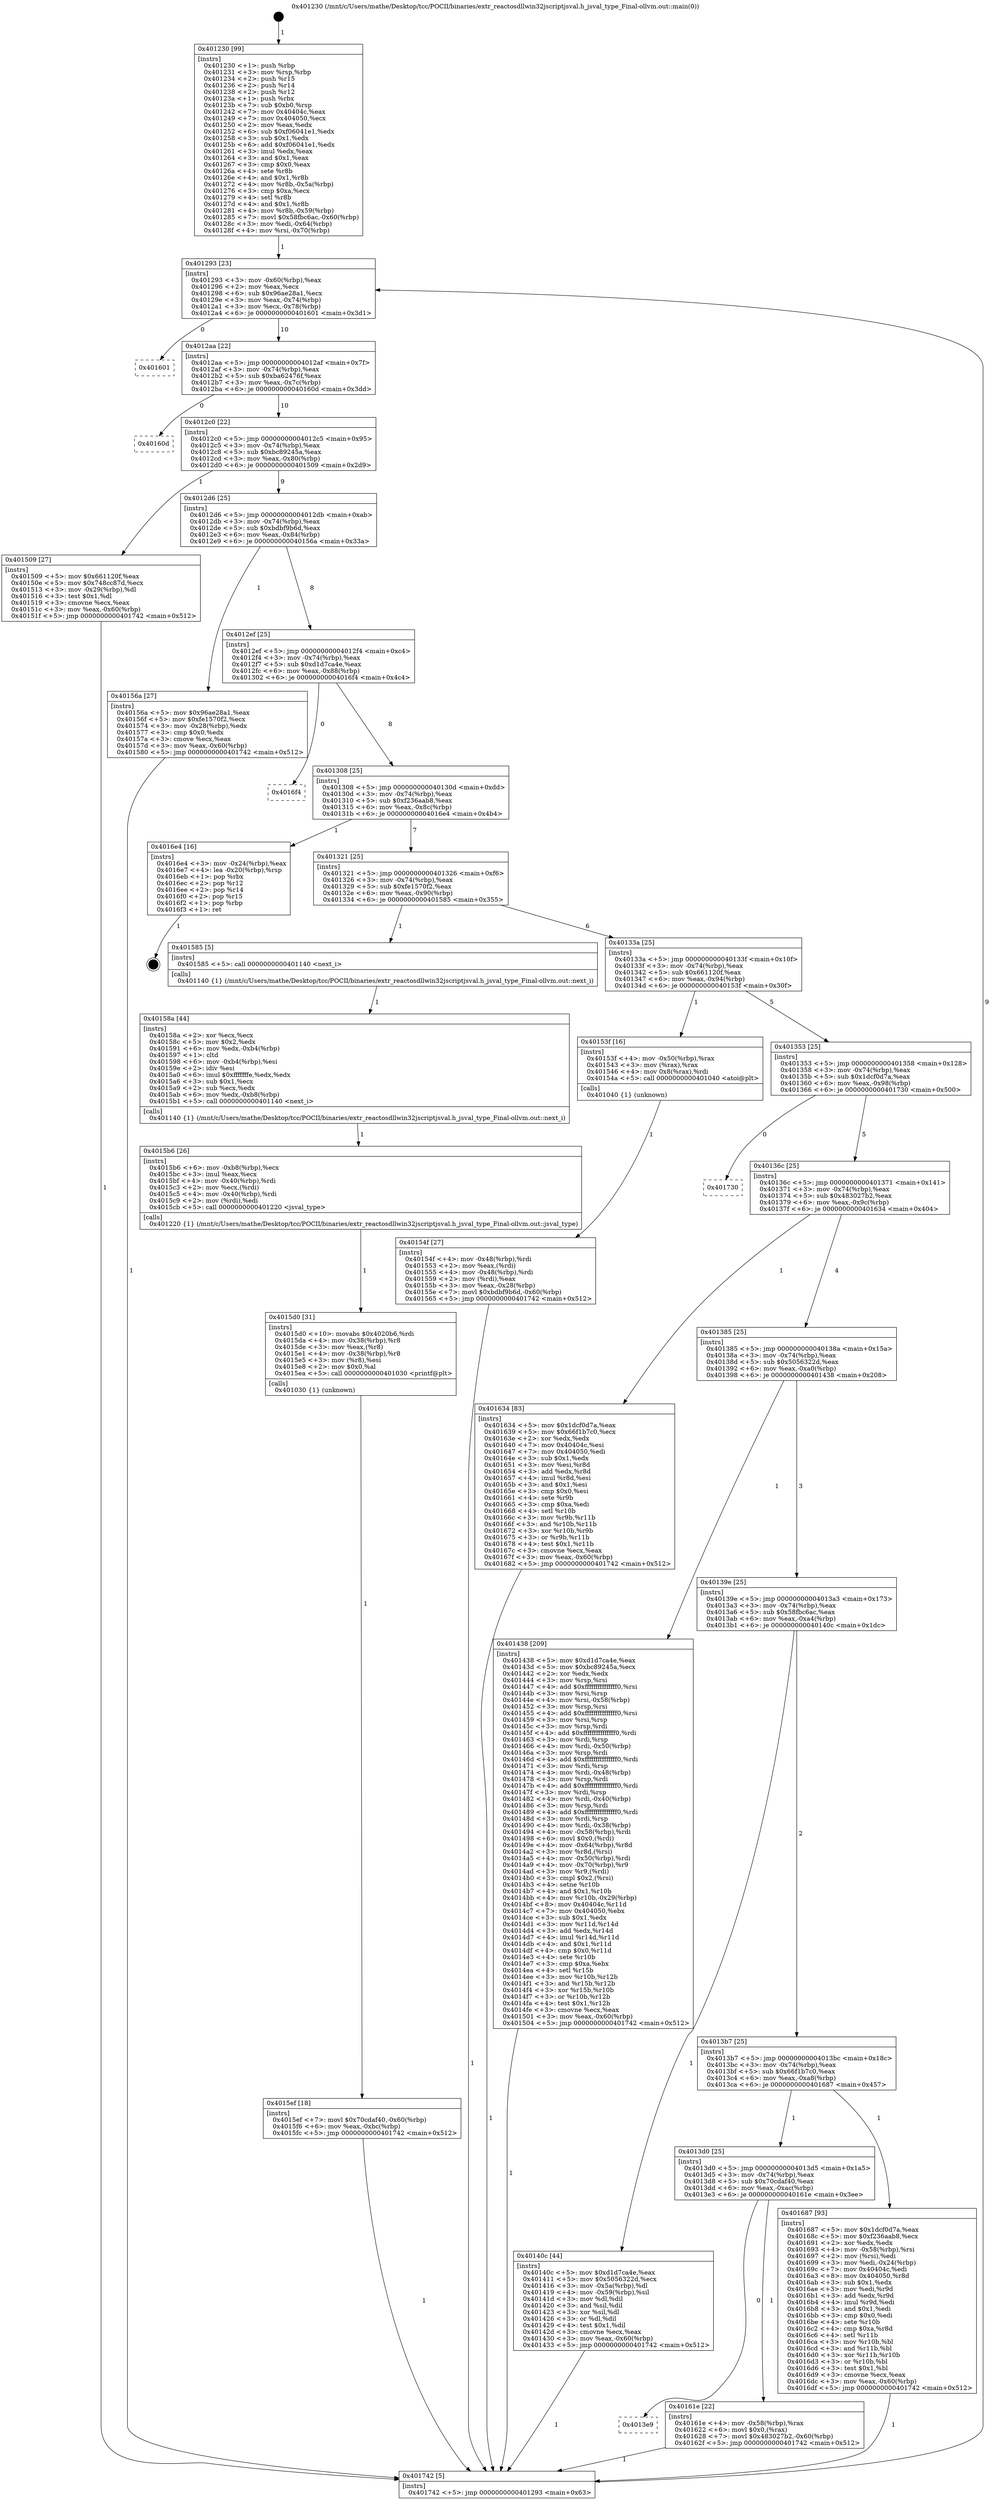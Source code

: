 digraph "0x401230" {
  label = "0x401230 (/mnt/c/Users/mathe/Desktop/tcc/POCII/binaries/extr_reactosdllwin32jscriptjsval.h_jsval_type_Final-ollvm.out::main(0))"
  labelloc = "t"
  node[shape=record]

  Entry [label="",width=0.3,height=0.3,shape=circle,fillcolor=black,style=filled]
  "0x401293" [label="{
     0x401293 [23]\l
     | [instrs]\l
     &nbsp;&nbsp;0x401293 \<+3\>: mov -0x60(%rbp),%eax\l
     &nbsp;&nbsp;0x401296 \<+2\>: mov %eax,%ecx\l
     &nbsp;&nbsp;0x401298 \<+6\>: sub $0x96ae28a1,%ecx\l
     &nbsp;&nbsp;0x40129e \<+3\>: mov %eax,-0x74(%rbp)\l
     &nbsp;&nbsp;0x4012a1 \<+3\>: mov %ecx,-0x78(%rbp)\l
     &nbsp;&nbsp;0x4012a4 \<+6\>: je 0000000000401601 \<main+0x3d1\>\l
  }"]
  "0x401601" [label="{
     0x401601\l
  }", style=dashed]
  "0x4012aa" [label="{
     0x4012aa [22]\l
     | [instrs]\l
     &nbsp;&nbsp;0x4012aa \<+5\>: jmp 00000000004012af \<main+0x7f\>\l
     &nbsp;&nbsp;0x4012af \<+3\>: mov -0x74(%rbp),%eax\l
     &nbsp;&nbsp;0x4012b2 \<+5\>: sub $0xba62476f,%eax\l
     &nbsp;&nbsp;0x4012b7 \<+3\>: mov %eax,-0x7c(%rbp)\l
     &nbsp;&nbsp;0x4012ba \<+6\>: je 000000000040160d \<main+0x3dd\>\l
  }"]
  Exit [label="",width=0.3,height=0.3,shape=circle,fillcolor=black,style=filled,peripheries=2]
  "0x40160d" [label="{
     0x40160d\l
  }", style=dashed]
  "0x4012c0" [label="{
     0x4012c0 [22]\l
     | [instrs]\l
     &nbsp;&nbsp;0x4012c0 \<+5\>: jmp 00000000004012c5 \<main+0x95\>\l
     &nbsp;&nbsp;0x4012c5 \<+3\>: mov -0x74(%rbp),%eax\l
     &nbsp;&nbsp;0x4012c8 \<+5\>: sub $0xbc89245a,%eax\l
     &nbsp;&nbsp;0x4012cd \<+3\>: mov %eax,-0x80(%rbp)\l
     &nbsp;&nbsp;0x4012d0 \<+6\>: je 0000000000401509 \<main+0x2d9\>\l
  }"]
  "0x4013e9" [label="{
     0x4013e9\l
  }", style=dashed]
  "0x401509" [label="{
     0x401509 [27]\l
     | [instrs]\l
     &nbsp;&nbsp;0x401509 \<+5\>: mov $0x661120f,%eax\l
     &nbsp;&nbsp;0x40150e \<+5\>: mov $0x748cc87d,%ecx\l
     &nbsp;&nbsp;0x401513 \<+3\>: mov -0x29(%rbp),%dl\l
     &nbsp;&nbsp;0x401516 \<+3\>: test $0x1,%dl\l
     &nbsp;&nbsp;0x401519 \<+3\>: cmovne %ecx,%eax\l
     &nbsp;&nbsp;0x40151c \<+3\>: mov %eax,-0x60(%rbp)\l
     &nbsp;&nbsp;0x40151f \<+5\>: jmp 0000000000401742 \<main+0x512\>\l
  }"]
  "0x4012d6" [label="{
     0x4012d6 [25]\l
     | [instrs]\l
     &nbsp;&nbsp;0x4012d6 \<+5\>: jmp 00000000004012db \<main+0xab\>\l
     &nbsp;&nbsp;0x4012db \<+3\>: mov -0x74(%rbp),%eax\l
     &nbsp;&nbsp;0x4012de \<+5\>: sub $0xbdbf9b6d,%eax\l
     &nbsp;&nbsp;0x4012e3 \<+6\>: mov %eax,-0x84(%rbp)\l
     &nbsp;&nbsp;0x4012e9 \<+6\>: je 000000000040156a \<main+0x33a\>\l
  }"]
  "0x40161e" [label="{
     0x40161e [22]\l
     | [instrs]\l
     &nbsp;&nbsp;0x40161e \<+4\>: mov -0x58(%rbp),%rax\l
     &nbsp;&nbsp;0x401622 \<+6\>: movl $0x0,(%rax)\l
     &nbsp;&nbsp;0x401628 \<+7\>: movl $0x483027b2,-0x60(%rbp)\l
     &nbsp;&nbsp;0x40162f \<+5\>: jmp 0000000000401742 \<main+0x512\>\l
  }"]
  "0x40156a" [label="{
     0x40156a [27]\l
     | [instrs]\l
     &nbsp;&nbsp;0x40156a \<+5\>: mov $0x96ae28a1,%eax\l
     &nbsp;&nbsp;0x40156f \<+5\>: mov $0xfe1570f2,%ecx\l
     &nbsp;&nbsp;0x401574 \<+3\>: mov -0x28(%rbp),%edx\l
     &nbsp;&nbsp;0x401577 \<+3\>: cmp $0x0,%edx\l
     &nbsp;&nbsp;0x40157a \<+3\>: cmove %ecx,%eax\l
     &nbsp;&nbsp;0x40157d \<+3\>: mov %eax,-0x60(%rbp)\l
     &nbsp;&nbsp;0x401580 \<+5\>: jmp 0000000000401742 \<main+0x512\>\l
  }"]
  "0x4012ef" [label="{
     0x4012ef [25]\l
     | [instrs]\l
     &nbsp;&nbsp;0x4012ef \<+5\>: jmp 00000000004012f4 \<main+0xc4\>\l
     &nbsp;&nbsp;0x4012f4 \<+3\>: mov -0x74(%rbp),%eax\l
     &nbsp;&nbsp;0x4012f7 \<+5\>: sub $0xd1d7ca4e,%eax\l
     &nbsp;&nbsp;0x4012fc \<+6\>: mov %eax,-0x88(%rbp)\l
     &nbsp;&nbsp;0x401302 \<+6\>: je 00000000004016f4 \<main+0x4c4\>\l
  }"]
  "0x4013d0" [label="{
     0x4013d0 [25]\l
     | [instrs]\l
     &nbsp;&nbsp;0x4013d0 \<+5\>: jmp 00000000004013d5 \<main+0x1a5\>\l
     &nbsp;&nbsp;0x4013d5 \<+3\>: mov -0x74(%rbp),%eax\l
     &nbsp;&nbsp;0x4013d8 \<+5\>: sub $0x70cdaf40,%eax\l
     &nbsp;&nbsp;0x4013dd \<+6\>: mov %eax,-0xac(%rbp)\l
     &nbsp;&nbsp;0x4013e3 \<+6\>: je 000000000040161e \<main+0x3ee\>\l
  }"]
  "0x4016f4" [label="{
     0x4016f4\l
  }", style=dashed]
  "0x401308" [label="{
     0x401308 [25]\l
     | [instrs]\l
     &nbsp;&nbsp;0x401308 \<+5\>: jmp 000000000040130d \<main+0xdd\>\l
     &nbsp;&nbsp;0x40130d \<+3\>: mov -0x74(%rbp),%eax\l
     &nbsp;&nbsp;0x401310 \<+5\>: sub $0xf236aab8,%eax\l
     &nbsp;&nbsp;0x401315 \<+6\>: mov %eax,-0x8c(%rbp)\l
     &nbsp;&nbsp;0x40131b \<+6\>: je 00000000004016e4 \<main+0x4b4\>\l
  }"]
  "0x401687" [label="{
     0x401687 [93]\l
     | [instrs]\l
     &nbsp;&nbsp;0x401687 \<+5\>: mov $0x1dcf0d7a,%eax\l
     &nbsp;&nbsp;0x40168c \<+5\>: mov $0xf236aab8,%ecx\l
     &nbsp;&nbsp;0x401691 \<+2\>: xor %edx,%edx\l
     &nbsp;&nbsp;0x401693 \<+4\>: mov -0x58(%rbp),%rsi\l
     &nbsp;&nbsp;0x401697 \<+2\>: mov (%rsi),%edi\l
     &nbsp;&nbsp;0x401699 \<+3\>: mov %edi,-0x24(%rbp)\l
     &nbsp;&nbsp;0x40169c \<+7\>: mov 0x40404c,%edi\l
     &nbsp;&nbsp;0x4016a3 \<+8\>: mov 0x404050,%r8d\l
     &nbsp;&nbsp;0x4016ab \<+3\>: sub $0x1,%edx\l
     &nbsp;&nbsp;0x4016ae \<+3\>: mov %edi,%r9d\l
     &nbsp;&nbsp;0x4016b1 \<+3\>: add %edx,%r9d\l
     &nbsp;&nbsp;0x4016b4 \<+4\>: imul %r9d,%edi\l
     &nbsp;&nbsp;0x4016b8 \<+3\>: and $0x1,%edi\l
     &nbsp;&nbsp;0x4016bb \<+3\>: cmp $0x0,%edi\l
     &nbsp;&nbsp;0x4016be \<+4\>: sete %r10b\l
     &nbsp;&nbsp;0x4016c2 \<+4\>: cmp $0xa,%r8d\l
     &nbsp;&nbsp;0x4016c6 \<+4\>: setl %r11b\l
     &nbsp;&nbsp;0x4016ca \<+3\>: mov %r10b,%bl\l
     &nbsp;&nbsp;0x4016cd \<+3\>: and %r11b,%bl\l
     &nbsp;&nbsp;0x4016d0 \<+3\>: xor %r11b,%r10b\l
     &nbsp;&nbsp;0x4016d3 \<+3\>: or %r10b,%bl\l
     &nbsp;&nbsp;0x4016d6 \<+3\>: test $0x1,%bl\l
     &nbsp;&nbsp;0x4016d9 \<+3\>: cmovne %ecx,%eax\l
     &nbsp;&nbsp;0x4016dc \<+3\>: mov %eax,-0x60(%rbp)\l
     &nbsp;&nbsp;0x4016df \<+5\>: jmp 0000000000401742 \<main+0x512\>\l
  }"]
  "0x4016e4" [label="{
     0x4016e4 [16]\l
     | [instrs]\l
     &nbsp;&nbsp;0x4016e4 \<+3\>: mov -0x24(%rbp),%eax\l
     &nbsp;&nbsp;0x4016e7 \<+4\>: lea -0x20(%rbp),%rsp\l
     &nbsp;&nbsp;0x4016eb \<+1\>: pop %rbx\l
     &nbsp;&nbsp;0x4016ec \<+2\>: pop %r12\l
     &nbsp;&nbsp;0x4016ee \<+2\>: pop %r14\l
     &nbsp;&nbsp;0x4016f0 \<+2\>: pop %r15\l
     &nbsp;&nbsp;0x4016f2 \<+1\>: pop %rbp\l
     &nbsp;&nbsp;0x4016f3 \<+1\>: ret\l
  }"]
  "0x401321" [label="{
     0x401321 [25]\l
     | [instrs]\l
     &nbsp;&nbsp;0x401321 \<+5\>: jmp 0000000000401326 \<main+0xf6\>\l
     &nbsp;&nbsp;0x401326 \<+3\>: mov -0x74(%rbp),%eax\l
     &nbsp;&nbsp;0x401329 \<+5\>: sub $0xfe1570f2,%eax\l
     &nbsp;&nbsp;0x40132e \<+6\>: mov %eax,-0x90(%rbp)\l
     &nbsp;&nbsp;0x401334 \<+6\>: je 0000000000401585 \<main+0x355\>\l
  }"]
  "0x4015ef" [label="{
     0x4015ef [18]\l
     | [instrs]\l
     &nbsp;&nbsp;0x4015ef \<+7\>: movl $0x70cdaf40,-0x60(%rbp)\l
     &nbsp;&nbsp;0x4015f6 \<+6\>: mov %eax,-0xbc(%rbp)\l
     &nbsp;&nbsp;0x4015fc \<+5\>: jmp 0000000000401742 \<main+0x512\>\l
  }"]
  "0x401585" [label="{
     0x401585 [5]\l
     | [instrs]\l
     &nbsp;&nbsp;0x401585 \<+5\>: call 0000000000401140 \<next_i\>\l
     | [calls]\l
     &nbsp;&nbsp;0x401140 \{1\} (/mnt/c/Users/mathe/Desktop/tcc/POCII/binaries/extr_reactosdllwin32jscriptjsval.h_jsval_type_Final-ollvm.out::next_i)\l
  }"]
  "0x40133a" [label="{
     0x40133a [25]\l
     | [instrs]\l
     &nbsp;&nbsp;0x40133a \<+5\>: jmp 000000000040133f \<main+0x10f\>\l
     &nbsp;&nbsp;0x40133f \<+3\>: mov -0x74(%rbp),%eax\l
     &nbsp;&nbsp;0x401342 \<+5\>: sub $0x661120f,%eax\l
     &nbsp;&nbsp;0x401347 \<+6\>: mov %eax,-0x94(%rbp)\l
     &nbsp;&nbsp;0x40134d \<+6\>: je 000000000040153f \<main+0x30f\>\l
  }"]
  "0x4015d0" [label="{
     0x4015d0 [31]\l
     | [instrs]\l
     &nbsp;&nbsp;0x4015d0 \<+10\>: movabs $0x4020b6,%rdi\l
     &nbsp;&nbsp;0x4015da \<+4\>: mov -0x38(%rbp),%r8\l
     &nbsp;&nbsp;0x4015de \<+3\>: mov %eax,(%r8)\l
     &nbsp;&nbsp;0x4015e1 \<+4\>: mov -0x38(%rbp),%r8\l
     &nbsp;&nbsp;0x4015e5 \<+3\>: mov (%r8),%esi\l
     &nbsp;&nbsp;0x4015e8 \<+2\>: mov $0x0,%al\l
     &nbsp;&nbsp;0x4015ea \<+5\>: call 0000000000401030 \<printf@plt\>\l
     | [calls]\l
     &nbsp;&nbsp;0x401030 \{1\} (unknown)\l
  }"]
  "0x40153f" [label="{
     0x40153f [16]\l
     | [instrs]\l
     &nbsp;&nbsp;0x40153f \<+4\>: mov -0x50(%rbp),%rax\l
     &nbsp;&nbsp;0x401543 \<+3\>: mov (%rax),%rax\l
     &nbsp;&nbsp;0x401546 \<+4\>: mov 0x8(%rax),%rdi\l
     &nbsp;&nbsp;0x40154a \<+5\>: call 0000000000401040 \<atoi@plt\>\l
     | [calls]\l
     &nbsp;&nbsp;0x401040 \{1\} (unknown)\l
  }"]
  "0x401353" [label="{
     0x401353 [25]\l
     | [instrs]\l
     &nbsp;&nbsp;0x401353 \<+5\>: jmp 0000000000401358 \<main+0x128\>\l
     &nbsp;&nbsp;0x401358 \<+3\>: mov -0x74(%rbp),%eax\l
     &nbsp;&nbsp;0x40135b \<+5\>: sub $0x1dcf0d7a,%eax\l
     &nbsp;&nbsp;0x401360 \<+6\>: mov %eax,-0x98(%rbp)\l
     &nbsp;&nbsp;0x401366 \<+6\>: je 0000000000401730 \<main+0x500\>\l
  }"]
  "0x4015b6" [label="{
     0x4015b6 [26]\l
     | [instrs]\l
     &nbsp;&nbsp;0x4015b6 \<+6\>: mov -0xb8(%rbp),%ecx\l
     &nbsp;&nbsp;0x4015bc \<+3\>: imul %eax,%ecx\l
     &nbsp;&nbsp;0x4015bf \<+4\>: mov -0x40(%rbp),%rdi\l
     &nbsp;&nbsp;0x4015c3 \<+2\>: mov %ecx,(%rdi)\l
     &nbsp;&nbsp;0x4015c5 \<+4\>: mov -0x40(%rbp),%rdi\l
     &nbsp;&nbsp;0x4015c9 \<+2\>: mov (%rdi),%edi\l
     &nbsp;&nbsp;0x4015cb \<+5\>: call 0000000000401220 \<jsval_type\>\l
     | [calls]\l
     &nbsp;&nbsp;0x401220 \{1\} (/mnt/c/Users/mathe/Desktop/tcc/POCII/binaries/extr_reactosdllwin32jscriptjsval.h_jsval_type_Final-ollvm.out::jsval_type)\l
  }"]
  "0x401730" [label="{
     0x401730\l
  }", style=dashed]
  "0x40136c" [label="{
     0x40136c [25]\l
     | [instrs]\l
     &nbsp;&nbsp;0x40136c \<+5\>: jmp 0000000000401371 \<main+0x141\>\l
     &nbsp;&nbsp;0x401371 \<+3\>: mov -0x74(%rbp),%eax\l
     &nbsp;&nbsp;0x401374 \<+5\>: sub $0x483027b2,%eax\l
     &nbsp;&nbsp;0x401379 \<+6\>: mov %eax,-0x9c(%rbp)\l
     &nbsp;&nbsp;0x40137f \<+6\>: je 0000000000401634 \<main+0x404\>\l
  }"]
  "0x40158a" [label="{
     0x40158a [44]\l
     | [instrs]\l
     &nbsp;&nbsp;0x40158a \<+2\>: xor %ecx,%ecx\l
     &nbsp;&nbsp;0x40158c \<+5\>: mov $0x2,%edx\l
     &nbsp;&nbsp;0x401591 \<+6\>: mov %edx,-0xb4(%rbp)\l
     &nbsp;&nbsp;0x401597 \<+1\>: cltd\l
     &nbsp;&nbsp;0x401598 \<+6\>: mov -0xb4(%rbp),%esi\l
     &nbsp;&nbsp;0x40159e \<+2\>: idiv %esi\l
     &nbsp;&nbsp;0x4015a0 \<+6\>: imul $0xfffffffe,%edx,%edx\l
     &nbsp;&nbsp;0x4015a6 \<+3\>: sub $0x1,%ecx\l
     &nbsp;&nbsp;0x4015a9 \<+2\>: sub %ecx,%edx\l
     &nbsp;&nbsp;0x4015ab \<+6\>: mov %edx,-0xb8(%rbp)\l
     &nbsp;&nbsp;0x4015b1 \<+5\>: call 0000000000401140 \<next_i\>\l
     | [calls]\l
     &nbsp;&nbsp;0x401140 \{1\} (/mnt/c/Users/mathe/Desktop/tcc/POCII/binaries/extr_reactosdllwin32jscriptjsval.h_jsval_type_Final-ollvm.out::next_i)\l
  }"]
  "0x401634" [label="{
     0x401634 [83]\l
     | [instrs]\l
     &nbsp;&nbsp;0x401634 \<+5\>: mov $0x1dcf0d7a,%eax\l
     &nbsp;&nbsp;0x401639 \<+5\>: mov $0x66f1b7c0,%ecx\l
     &nbsp;&nbsp;0x40163e \<+2\>: xor %edx,%edx\l
     &nbsp;&nbsp;0x401640 \<+7\>: mov 0x40404c,%esi\l
     &nbsp;&nbsp;0x401647 \<+7\>: mov 0x404050,%edi\l
     &nbsp;&nbsp;0x40164e \<+3\>: sub $0x1,%edx\l
     &nbsp;&nbsp;0x401651 \<+3\>: mov %esi,%r8d\l
     &nbsp;&nbsp;0x401654 \<+3\>: add %edx,%r8d\l
     &nbsp;&nbsp;0x401657 \<+4\>: imul %r8d,%esi\l
     &nbsp;&nbsp;0x40165b \<+3\>: and $0x1,%esi\l
     &nbsp;&nbsp;0x40165e \<+3\>: cmp $0x0,%esi\l
     &nbsp;&nbsp;0x401661 \<+4\>: sete %r9b\l
     &nbsp;&nbsp;0x401665 \<+3\>: cmp $0xa,%edi\l
     &nbsp;&nbsp;0x401668 \<+4\>: setl %r10b\l
     &nbsp;&nbsp;0x40166c \<+3\>: mov %r9b,%r11b\l
     &nbsp;&nbsp;0x40166f \<+3\>: and %r10b,%r11b\l
     &nbsp;&nbsp;0x401672 \<+3\>: xor %r10b,%r9b\l
     &nbsp;&nbsp;0x401675 \<+3\>: or %r9b,%r11b\l
     &nbsp;&nbsp;0x401678 \<+4\>: test $0x1,%r11b\l
     &nbsp;&nbsp;0x40167c \<+3\>: cmovne %ecx,%eax\l
     &nbsp;&nbsp;0x40167f \<+3\>: mov %eax,-0x60(%rbp)\l
     &nbsp;&nbsp;0x401682 \<+5\>: jmp 0000000000401742 \<main+0x512\>\l
  }"]
  "0x401385" [label="{
     0x401385 [25]\l
     | [instrs]\l
     &nbsp;&nbsp;0x401385 \<+5\>: jmp 000000000040138a \<main+0x15a\>\l
     &nbsp;&nbsp;0x40138a \<+3\>: mov -0x74(%rbp),%eax\l
     &nbsp;&nbsp;0x40138d \<+5\>: sub $0x5056322d,%eax\l
     &nbsp;&nbsp;0x401392 \<+6\>: mov %eax,-0xa0(%rbp)\l
     &nbsp;&nbsp;0x401398 \<+6\>: je 0000000000401438 \<main+0x208\>\l
  }"]
  "0x40154f" [label="{
     0x40154f [27]\l
     | [instrs]\l
     &nbsp;&nbsp;0x40154f \<+4\>: mov -0x48(%rbp),%rdi\l
     &nbsp;&nbsp;0x401553 \<+2\>: mov %eax,(%rdi)\l
     &nbsp;&nbsp;0x401555 \<+4\>: mov -0x48(%rbp),%rdi\l
     &nbsp;&nbsp;0x401559 \<+2\>: mov (%rdi),%eax\l
     &nbsp;&nbsp;0x40155b \<+3\>: mov %eax,-0x28(%rbp)\l
     &nbsp;&nbsp;0x40155e \<+7\>: movl $0xbdbf9b6d,-0x60(%rbp)\l
     &nbsp;&nbsp;0x401565 \<+5\>: jmp 0000000000401742 \<main+0x512\>\l
  }"]
  "0x401438" [label="{
     0x401438 [209]\l
     | [instrs]\l
     &nbsp;&nbsp;0x401438 \<+5\>: mov $0xd1d7ca4e,%eax\l
     &nbsp;&nbsp;0x40143d \<+5\>: mov $0xbc89245a,%ecx\l
     &nbsp;&nbsp;0x401442 \<+2\>: xor %edx,%edx\l
     &nbsp;&nbsp;0x401444 \<+3\>: mov %rsp,%rsi\l
     &nbsp;&nbsp;0x401447 \<+4\>: add $0xfffffffffffffff0,%rsi\l
     &nbsp;&nbsp;0x40144b \<+3\>: mov %rsi,%rsp\l
     &nbsp;&nbsp;0x40144e \<+4\>: mov %rsi,-0x58(%rbp)\l
     &nbsp;&nbsp;0x401452 \<+3\>: mov %rsp,%rsi\l
     &nbsp;&nbsp;0x401455 \<+4\>: add $0xfffffffffffffff0,%rsi\l
     &nbsp;&nbsp;0x401459 \<+3\>: mov %rsi,%rsp\l
     &nbsp;&nbsp;0x40145c \<+3\>: mov %rsp,%rdi\l
     &nbsp;&nbsp;0x40145f \<+4\>: add $0xfffffffffffffff0,%rdi\l
     &nbsp;&nbsp;0x401463 \<+3\>: mov %rdi,%rsp\l
     &nbsp;&nbsp;0x401466 \<+4\>: mov %rdi,-0x50(%rbp)\l
     &nbsp;&nbsp;0x40146a \<+3\>: mov %rsp,%rdi\l
     &nbsp;&nbsp;0x40146d \<+4\>: add $0xfffffffffffffff0,%rdi\l
     &nbsp;&nbsp;0x401471 \<+3\>: mov %rdi,%rsp\l
     &nbsp;&nbsp;0x401474 \<+4\>: mov %rdi,-0x48(%rbp)\l
     &nbsp;&nbsp;0x401478 \<+3\>: mov %rsp,%rdi\l
     &nbsp;&nbsp;0x40147b \<+4\>: add $0xfffffffffffffff0,%rdi\l
     &nbsp;&nbsp;0x40147f \<+3\>: mov %rdi,%rsp\l
     &nbsp;&nbsp;0x401482 \<+4\>: mov %rdi,-0x40(%rbp)\l
     &nbsp;&nbsp;0x401486 \<+3\>: mov %rsp,%rdi\l
     &nbsp;&nbsp;0x401489 \<+4\>: add $0xfffffffffffffff0,%rdi\l
     &nbsp;&nbsp;0x40148d \<+3\>: mov %rdi,%rsp\l
     &nbsp;&nbsp;0x401490 \<+4\>: mov %rdi,-0x38(%rbp)\l
     &nbsp;&nbsp;0x401494 \<+4\>: mov -0x58(%rbp),%rdi\l
     &nbsp;&nbsp;0x401498 \<+6\>: movl $0x0,(%rdi)\l
     &nbsp;&nbsp;0x40149e \<+4\>: mov -0x64(%rbp),%r8d\l
     &nbsp;&nbsp;0x4014a2 \<+3\>: mov %r8d,(%rsi)\l
     &nbsp;&nbsp;0x4014a5 \<+4\>: mov -0x50(%rbp),%rdi\l
     &nbsp;&nbsp;0x4014a9 \<+4\>: mov -0x70(%rbp),%r9\l
     &nbsp;&nbsp;0x4014ad \<+3\>: mov %r9,(%rdi)\l
     &nbsp;&nbsp;0x4014b0 \<+3\>: cmpl $0x2,(%rsi)\l
     &nbsp;&nbsp;0x4014b3 \<+4\>: setne %r10b\l
     &nbsp;&nbsp;0x4014b7 \<+4\>: and $0x1,%r10b\l
     &nbsp;&nbsp;0x4014bb \<+4\>: mov %r10b,-0x29(%rbp)\l
     &nbsp;&nbsp;0x4014bf \<+8\>: mov 0x40404c,%r11d\l
     &nbsp;&nbsp;0x4014c7 \<+7\>: mov 0x404050,%ebx\l
     &nbsp;&nbsp;0x4014ce \<+3\>: sub $0x1,%edx\l
     &nbsp;&nbsp;0x4014d1 \<+3\>: mov %r11d,%r14d\l
     &nbsp;&nbsp;0x4014d4 \<+3\>: add %edx,%r14d\l
     &nbsp;&nbsp;0x4014d7 \<+4\>: imul %r14d,%r11d\l
     &nbsp;&nbsp;0x4014db \<+4\>: and $0x1,%r11d\l
     &nbsp;&nbsp;0x4014df \<+4\>: cmp $0x0,%r11d\l
     &nbsp;&nbsp;0x4014e3 \<+4\>: sete %r10b\l
     &nbsp;&nbsp;0x4014e7 \<+3\>: cmp $0xa,%ebx\l
     &nbsp;&nbsp;0x4014ea \<+4\>: setl %r15b\l
     &nbsp;&nbsp;0x4014ee \<+3\>: mov %r10b,%r12b\l
     &nbsp;&nbsp;0x4014f1 \<+3\>: and %r15b,%r12b\l
     &nbsp;&nbsp;0x4014f4 \<+3\>: xor %r15b,%r10b\l
     &nbsp;&nbsp;0x4014f7 \<+3\>: or %r10b,%r12b\l
     &nbsp;&nbsp;0x4014fa \<+4\>: test $0x1,%r12b\l
     &nbsp;&nbsp;0x4014fe \<+3\>: cmovne %ecx,%eax\l
     &nbsp;&nbsp;0x401501 \<+3\>: mov %eax,-0x60(%rbp)\l
     &nbsp;&nbsp;0x401504 \<+5\>: jmp 0000000000401742 \<main+0x512\>\l
  }"]
  "0x40139e" [label="{
     0x40139e [25]\l
     | [instrs]\l
     &nbsp;&nbsp;0x40139e \<+5\>: jmp 00000000004013a3 \<main+0x173\>\l
     &nbsp;&nbsp;0x4013a3 \<+3\>: mov -0x74(%rbp),%eax\l
     &nbsp;&nbsp;0x4013a6 \<+5\>: sub $0x58fbc6ac,%eax\l
     &nbsp;&nbsp;0x4013ab \<+6\>: mov %eax,-0xa4(%rbp)\l
     &nbsp;&nbsp;0x4013b1 \<+6\>: je 000000000040140c \<main+0x1dc\>\l
  }"]
  "0x401230" [label="{
     0x401230 [99]\l
     | [instrs]\l
     &nbsp;&nbsp;0x401230 \<+1\>: push %rbp\l
     &nbsp;&nbsp;0x401231 \<+3\>: mov %rsp,%rbp\l
     &nbsp;&nbsp;0x401234 \<+2\>: push %r15\l
     &nbsp;&nbsp;0x401236 \<+2\>: push %r14\l
     &nbsp;&nbsp;0x401238 \<+2\>: push %r12\l
     &nbsp;&nbsp;0x40123a \<+1\>: push %rbx\l
     &nbsp;&nbsp;0x40123b \<+7\>: sub $0xb0,%rsp\l
     &nbsp;&nbsp;0x401242 \<+7\>: mov 0x40404c,%eax\l
     &nbsp;&nbsp;0x401249 \<+7\>: mov 0x404050,%ecx\l
     &nbsp;&nbsp;0x401250 \<+2\>: mov %eax,%edx\l
     &nbsp;&nbsp;0x401252 \<+6\>: sub $0xf06041e1,%edx\l
     &nbsp;&nbsp;0x401258 \<+3\>: sub $0x1,%edx\l
     &nbsp;&nbsp;0x40125b \<+6\>: add $0xf06041e1,%edx\l
     &nbsp;&nbsp;0x401261 \<+3\>: imul %edx,%eax\l
     &nbsp;&nbsp;0x401264 \<+3\>: and $0x1,%eax\l
     &nbsp;&nbsp;0x401267 \<+3\>: cmp $0x0,%eax\l
     &nbsp;&nbsp;0x40126a \<+4\>: sete %r8b\l
     &nbsp;&nbsp;0x40126e \<+4\>: and $0x1,%r8b\l
     &nbsp;&nbsp;0x401272 \<+4\>: mov %r8b,-0x5a(%rbp)\l
     &nbsp;&nbsp;0x401276 \<+3\>: cmp $0xa,%ecx\l
     &nbsp;&nbsp;0x401279 \<+4\>: setl %r8b\l
     &nbsp;&nbsp;0x40127d \<+4\>: and $0x1,%r8b\l
     &nbsp;&nbsp;0x401281 \<+4\>: mov %r8b,-0x59(%rbp)\l
     &nbsp;&nbsp;0x401285 \<+7\>: movl $0x58fbc6ac,-0x60(%rbp)\l
     &nbsp;&nbsp;0x40128c \<+3\>: mov %edi,-0x64(%rbp)\l
     &nbsp;&nbsp;0x40128f \<+4\>: mov %rsi,-0x70(%rbp)\l
  }"]
  "0x40140c" [label="{
     0x40140c [44]\l
     | [instrs]\l
     &nbsp;&nbsp;0x40140c \<+5\>: mov $0xd1d7ca4e,%eax\l
     &nbsp;&nbsp;0x401411 \<+5\>: mov $0x5056322d,%ecx\l
     &nbsp;&nbsp;0x401416 \<+3\>: mov -0x5a(%rbp),%dl\l
     &nbsp;&nbsp;0x401419 \<+4\>: mov -0x59(%rbp),%sil\l
     &nbsp;&nbsp;0x40141d \<+3\>: mov %dl,%dil\l
     &nbsp;&nbsp;0x401420 \<+3\>: and %sil,%dil\l
     &nbsp;&nbsp;0x401423 \<+3\>: xor %sil,%dl\l
     &nbsp;&nbsp;0x401426 \<+3\>: or %dl,%dil\l
     &nbsp;&nbsp;0x401429 \<+4\>: test $0x1,%dil\l
     &nbsp;&nbsp;0x40142d \<+3\>: cmovne %ecx,%eax\l
     &nbsp;&nbsp;0x401430 \<+3\>: mov %eax,-0x60(%rbp)\l
     &nbsp;&nbsp;0x401433 \<+5\>: jmp 0000000000401742 \<main+0x512\>\l
  }"]
  "0x4013b7" [label="{
     0x4013b7 [25]\l
     | [instrs]\l
     &nbsp;&nbsp;0x4013b7 \<+5\>: jmp 00000000004013bc \<main+0x18c\>\l
     &nbsp;&nbsp;0x4013bc \<+3\>: mov -0x74(%rbp),%eax\l
     &nbsp;&nbsp;0x4013bf \<+5\>: sub $0x66f1b7c0,%eax\l
     &nbsp;&nbsp;0x4013c4 \<+6\>: mov %eax,-0xa8(%rbp)\l
     &nbsp;&nbsp;0x4013ca \<+6\>: je 0000000000401687 \<main+0x457\>\l
  }"]
  "0x401742" [label="{
     0x401742 [5]\l
     | [instrs]\l
     &nbsp;&nbsp;0x401742 \<+5\>: jmp 0000000000401293 \<main+0x63\>\l
  }"]
  Entry -> "0x401230" [label=" 1"]
  "0x401293" -> "0x401601" [label=" 0"]
  "0x401293" -> "0x4012aa" [label=" 10"]
  "0x4016e4" -> Exit [label=" 1"]
  "0x4012aa" -> "0x40160d" [label=" 0"]
  "0x4012aa" -> "0x4012c0" [label=" 10"]
  "0x401687" -> "0x401742" [label=" 1"]
  "0x4012c0" -> "0x401509" [label=" 1"]
  "0x4012c0" -> "0x4012d6" [label=" 9"]
  "0x401634" -> "0x401742" [label=" 1"]
  "0x4012d6" -> "0x40156a" [label=" 1"]
  "0x4012d6" -> "0x4012ef" [label=" 8"]
  "0x40161e" -> "0x401742" [label=" 1"]
  "0x4012ef" -> "0x4016f4" [label=" 0"]
  "0x4012ef" -> "0x401308" [label=" 8"]
  "0x4013d0" -> "0x40161e" [label=" 1"]
  "0x401308" -> "0x4016e4" [label=" 1"]
  "0x401308" -> "0x401321" [label=" 7"]
  "0x4013d0" -> "0x4013e9" [label=" 0"]
  "0x401321" -> "0x401585" [label=" 1"]
  "0x401321" -> "0x40133a" [label=" 6"]
  "0x4013b7" -> "0x401687" [label=" 1"]
  "0x40133a" -> "0x40153f" [label=" 1"]
  "0x40133a" -> "0x401353" [label=" 5"]
  "0x4013b7" -> "0x4013d0" [label=" 1"]
  "0x401353" -> "0x401730" [label=" 0"]
  "0x401353" -> "0x40136c" [label=" 5"]
  "0x4015ef" -> "0x401742" [label=" 1"]
  "0x40136c" -> "0x401634" [label=" 1"]
  "0x40136c" -> "0x401385" [label=" 4"]
  "0x4015d0" -> "0x4015ef" [label=" 1"]
  "0x401385" -> "0x401438" [label=" 1"]
  "0x401385" -> "0x40139e" [label=" 3"]
  "0x4015b6" -> "0x4015d0" [label=" 1"]
  "0x40139e" -> "0x40140c" [label=" 1"]
  "0x40139e" -> "0x4013b7" [label=" 2"]
  "0x40140c" -> "0x401742" [label=" 1"]
  "0x401230" -> "0x401293" [label=" 1"]
  "0x401742" -> "0x401293" [label=" 9"]
  "0x401438" -> "0x401742" [label=" 1"]
  "0x401509" -> "0x401742" [label=" 1"]
  "0x40153f" -> "0x40154f" [label=" 1"]
  "0x40154f" -> "0x401742" [label=" 1"]
  "0x40156a" -> "0x401742" [label=" 1"]
  "0x401585" -> "0x40158a" [label=" 1"]
  "0x40158a" -> "0x4015b6" [label=" 1"]
}
